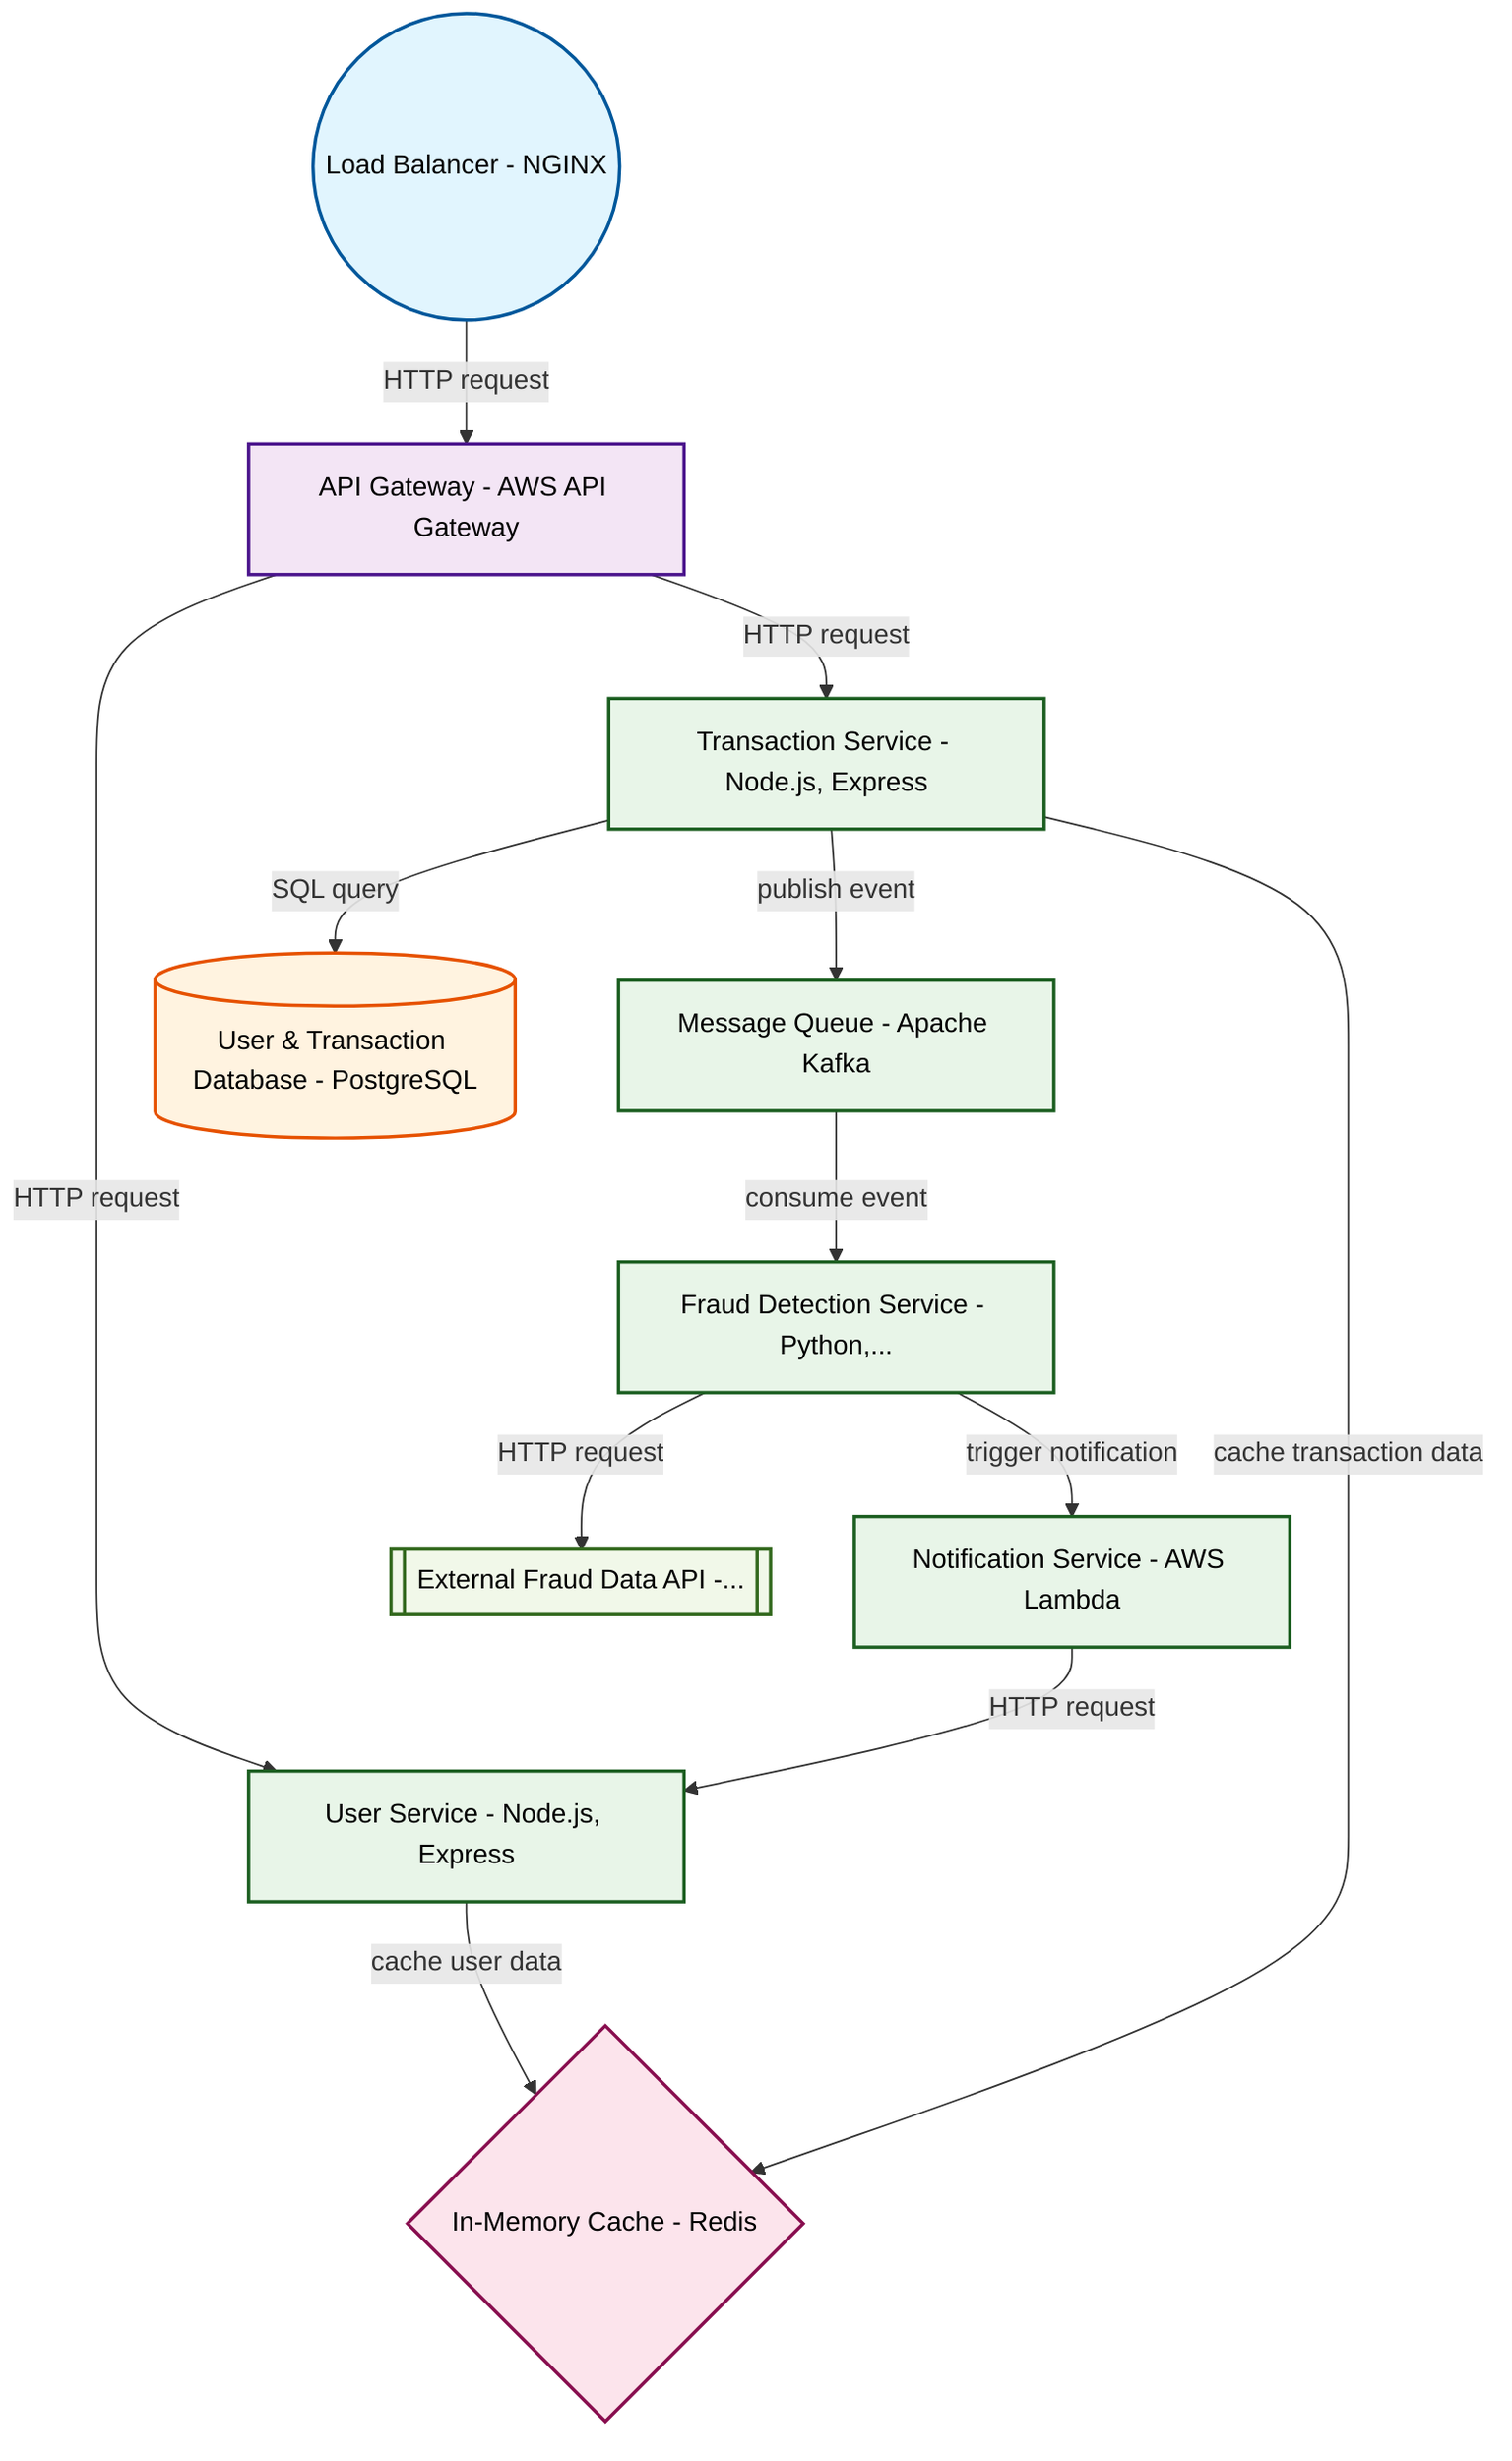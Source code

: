 graph TB

    %% Professional Software Architecture Styling
    classDef userInterface fill:#e1f5fe,stroke:#01579b,stroke-width:2px,color:#000
    classDef apiLayer fill:#f3e5f5,stroke:#4a148c,stroke-width:2px,color:#000
    classDef service fill:#e8f5e8,stroke:#1b5e20,stroke-width:2px,color:#000
    classDef database fill:#fff3e0,stroke:#e65100,stroke-width:2px,color:#000
    classDef cache fill:#fce4ec,stroke:#880e4f,stroke-width:2px,color:#000
    classDef external fill:#f1f8e9,stroke:#33691e,stroke-width:2px,color:#000

    lb1((Load Balancer - NGINX))
    api_gateway[API Gateway - AWS API Gateway]
    user_service[User Service - Node.js, Express]
    transaction_service[Transaction Service - Node.js, Express]
    fraud_detection_service[Fraud Detection Service - Python,...]
    notification_service[Notification Service - AWS Lambda]
    database[(User & Transaction Database - PostgreSQL)]
    cache{In-Memory Cache - Redis}
    message_queue[Message Queue - Apache Kafka]
    external_api[[External Fraud Data API -...]]

    lb1 -->|HTTP request| api_gateway
    api_gateway -->|HTTP request| user_service
    api_gateway -->|HTTP request| transaction_service
    transaction_service -->|SQL query| database
    transaction_service -->|publish event| message_queue
    message_queue -->|consume event| fraud_detection_service
    fraud_detection_service -->|HTTP request| external_api
    fraud_detection_service -->|trigger notification| notification_service
    notification_service -->|HTTP request| user_service
    user_service -->|cache user data| cache
    transaction_service -->|cache transaction data| cache

    class lb1 userInterface
    class api_gateway apiLayer
    class user_service service
    class transaction_service service
    class fraud_detection_service service
    class notification_service service
    class database database
    class cache cache
    class message_queue service
    class external_api external